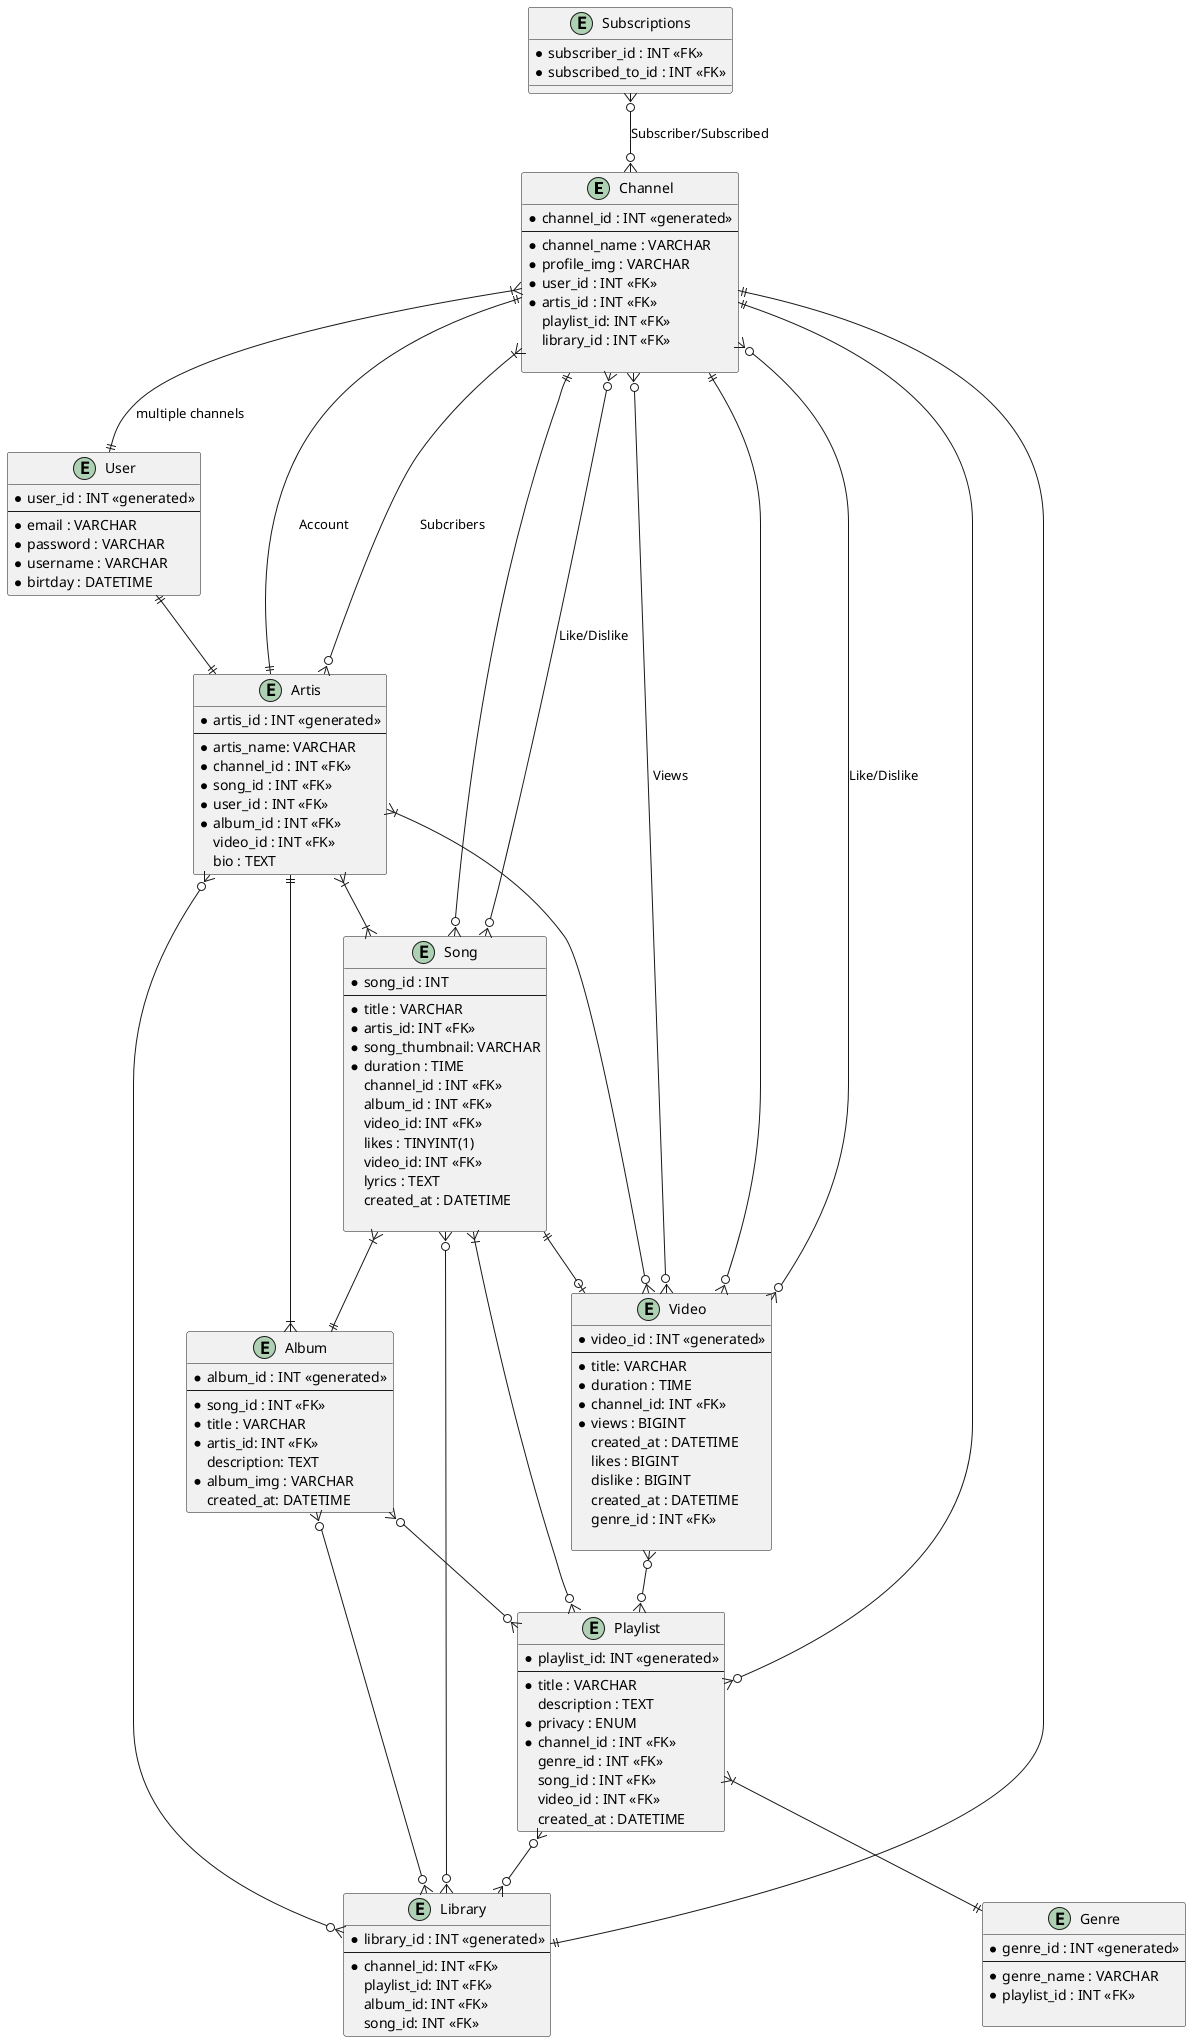 @startuml

entity Channel {
    *channel_id : INT <<generated>>
    --
    *channel_name : VARCHAR
    *profile_img : VARCHAR 
    *user_id : INT <<FK>>
    *artis_id : INT <<FK>>
    playlist_id: INT <<FK>>
    library_id : INT <<FK>>

}

entity Artis {
    *artis_id : INT <<generated>>
    --
    *artis_name: VARCHAR
    *channel_id : INT <<FK>>
    *song_id : INT <<FK>>
    *user_id : INT <<FK>>
    *album_id : INT <<FK>>
    video_id : INT <<FK>>
    bio : TEXT 
}

entity User {
    *user_id : INT <<generated>>
    --
    *email : VARCHAR
    *password : VARCHAR
    *username : VARCHAR
    *birtday : DATETIME 
}

entity Song {
    *song_id : INT 
    --
    *title : VARCHAR
    *artis_id: INT <<FK>>
    *song_thumbnail: VARCHAR
    *duration : TIME 
    channel_id : INT <<FK>>
    album_id : INT <<FK>>
    video_id: INT <<FK>>
    likes : TINYINT(1)
    video_id: INT <<FK>>
    lyrics : TEXT 
    created_at : DATETIME 

}

entity Album {
    *album_id : INT <<generated>>
    --
    *song_id : INT <<FK>>
    *title : VARCHAR
    *artis_id: INT <<FK>>
    description: TEXT
    *album_img : VARCHAR
    created_at: DATETIME
}

entity Video {
    *video_id : INT <<generated>>
    --
    *title: VARCHAR
    *duration : TIME
    *channel_id: INT <<FK>>
    *views : BIGINT 
    created_at : DATETIME
    likes : BIGINT
    dislike : BIGINT 
    created_at : DATETIME
    genre_id : INT <<FK>>

}

entity Playlist {
    *playlist_id: INT <<generated>>
    --
    *title : VARCHAR
    description : TEXT
    *privacy : ENUM
    *channel_id : INT <<FK>>
    genre_id : INT <<FK>>
    song_id : INT <<FK>>
    video_id : INT <<FK>>
    created_at : DATETIME
}

entity Library {
    *library_id : INT <<generated>>
    --
    *channel_id: INT <<FK>>
    playlist_id: INT <<FK>>
    album_id: INT <<FK>>
    song_id: INT <<FK>>
}

entity Genre {
    *genre_id : INT <<generated>>
    --
    *genre_name : VARCHAR
    *playlist_id : INT <<FK>> 

}

entity Subscriptions {
    *subscriber_id : INT <<FK>>
    *subscribed_to_id : INT <<FK>>   
}

Channel }|--|| User :multiple channels
Channel ||--|| Artis :Account
Channel }|--o{  Artis :Subcribers
Channel ||--o{ Song
Channel ||--o{ Video
Channel ||--o{ Playlist
Channel ||--||Library
Artis }|--|{ Song
Artis ||--|{ Album
Artis }|--o{ Video
User ||--|| Artis
Song }|--|| Album
Song ||--o| Video
Song }o--o{ Channel : Like/Dislike
Album }o--o{ Library
Album }o--o{ Playlist
Video }o--o{ Playlist
Video }o--o{ Channel : Like/Dislike
Video }o--o{ Channel : Views
Playlist }|--|| Genre 
Playlist }o--|{ Song
Playlist }o--o{ Library
Library }o--o{ Song
Library }o--o{ Artis
Subscriptions }o--o{ Channel : Subscriber/Subscribed


@enduml